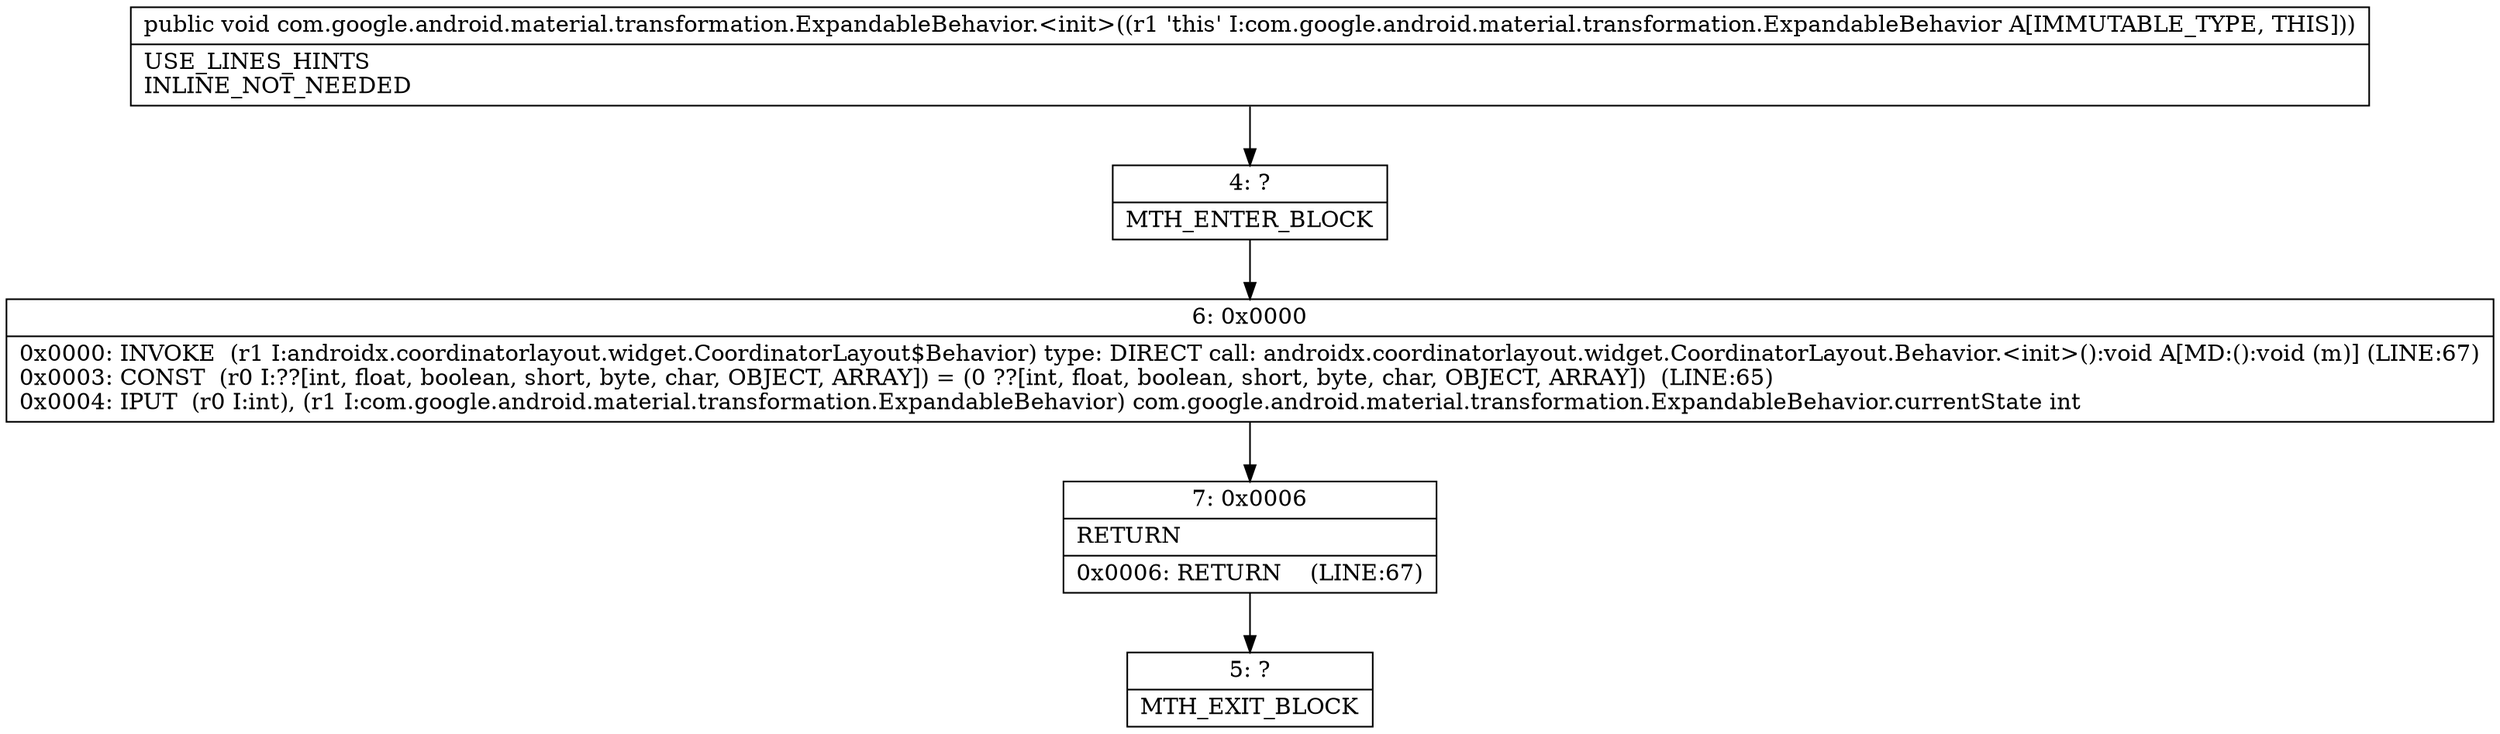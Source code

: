 digraph "CFG forcom.google.android.material.transformation.ExpandableBehavior.\<init\>()V" {
Node_4 [shape=record,label="{4\:\ ?|MTH_ENTER_BLOCK\l}"];
Node_6 [shape=record,label="{6\:\ 0x0000|0x0000: INVOKE  (r1 I:androidx.coordinatorlayout.widget.CoordinatorLayout$Behavior) type: DIRECT call: androidx.coordinatorlayout.widget.CoordinatorLayout.Behavior.\<init\>():void A[MD:():void (m)] (LINE:67)\l0x0003: CONST  (r0 I:??[int, float, boolean, short, byte, char, OBJECT, ARRAY]) = (0 ??[int, float, boolean, short, byte, char, OBJECT, ARRAY])  (LINE:65)\l0x0004: IPUT  (r0 I:int), (r1 I:com.google.android.material.transformation.ExpandableBehavior) com.google.android.material.transformation.ExpandableBehavior.currentState int \l}"];
Node_7 [shape=record,label="{7\:\ 0x0006|RETURN\l|0x0006: RETURN    (LINE:67)\l}"];
Node_5 [shape=record,label="{5\:\ ?|MTH_EXIT_BLOCK\l}"];
MethodNode[shape=record,label="{public void com.google.android.material.transformation.ExpandableBehavior.\<init\>((r1 'this' I:com.google.android.material.transformation.ExpandableBehavior A[IMMUTABLE_TYPE, THIS]))  | USE_LINES_HINTS\lINLINE_NOT_NEEDED\l}"];
MethodNode -> Node_4;Node_4 -> Node_6;
Node_6 -> Node_7;
Node_7 -> Node_5;
}

